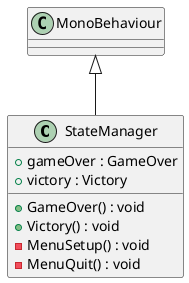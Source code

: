 @startuml
class StateManager {
    + gameOver : GameOver
    + victory : Victory
    + GameOver() : void
    + Victory() : void
    - MenuSetup() : void
    - MenuQuit() : void
}
MonoBehaviour <|-- StateManager
@enduml
